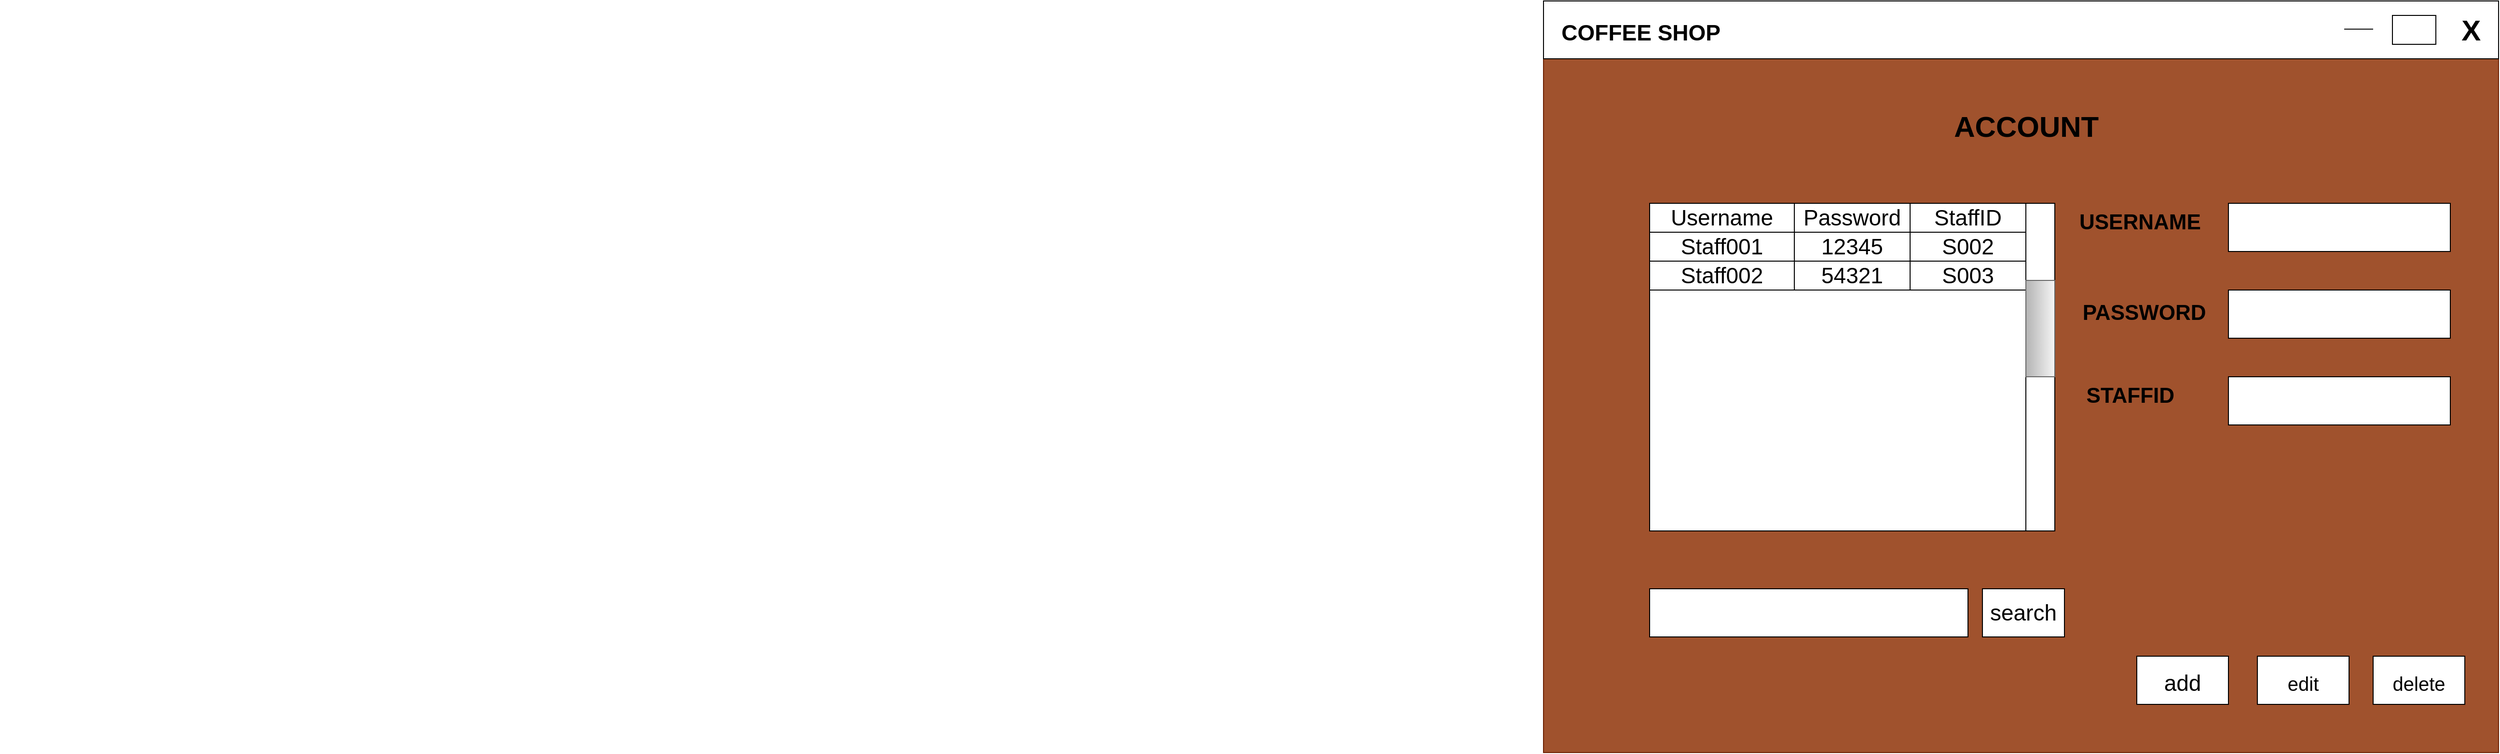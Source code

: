 <mxfile version="17.4.2" type="device"><diagram id="CkBpPxgsLMD_LitA4lk-" name="Page-1"><mxGraphModel dx="3183" dy="927" grid="1" gridSize="10" guides="1" tooltips="1" connect="1" arrows="1" fold="1" page="1" pageScale="1" pageWidth="850" pageHeight="1100" math="0" shadow="0"><root><mxCell id="0"/><mxCell id="1" parent="0"/><mxCell id="9c8AciX3e2njlpiNtvFa-3" value="" style="rounded=0;whiteSpace=wrap;html=1;fillColor=#a0522d;strokeColor=#6D1F00;fontColor=#ffffff;" vertex="1" parent="1"><mxGeometry x="660" y="410" width="990" height="780" as="geometry"/></mxCell><mxCell id="9c8AciX3e2njlpiNtvFa-6" value="" style="rounded=0;whiteSpace=wrap;html=1;" vertex="1" parent="1"><mxGeometry x="770" y="620" width="420" height="340" as="geometry"/></mxCell><mxCell id="9c8AciX3e2njlpiNtvFa-7" value="&lt;b&gt;&amp;nbsp; &amp;nbsp; &amp;nbsp; &amp;nbsp; &amp;nbsp; &amp;nbsp; &amp;nbsp; &amp;nbsp; &amp;nbsp; &amp;nbsp; &amp;nbsp; &amp;nbsp; &amp;nbsp; &amp;nbsp; &amp;nbsp; &amp;nbsp; &amp;nbsp; &amp;nbsp; &amp;nbsp; &amp;nbsp; &amp;nbsp; &amp;nbsp; &amp;nbsp; &amp;nbsp; &amp;nbsp; &amp;nbsp; &amp;nbsp; &amp;nbsp; &amp;nbsp; &amp;nbsp; &amp;nbsp; &amp;nbsp; &amp;nbsp; &amp;nbsp; &amp;nbsp; &amp;nbsp; &amp;nbsp; &amp;nbsp; &amp;nbsp; &amp;nbsp; &amp;nbsp; &amp;nbsp; &amp;nbsp; &amp;nbsp; &amp;nbsp; &amp;nbsp; &amp;nbsp; &amp;nbsp; &amp;nbsp; &amp;nbsp; &amp;nbsp; &amp;nbsp; &amp;nbsp; &amp;nbsp; &amp;nbsp; &amp;nbsp; &amp;nbsp; &amp;nbsp; &amp;nbsp; &amp;nbsp; &amp;nbsp; &amp;nbsp; &amp;nbsp; &amp;nbsp; &amp;nbsp; &amp;nbsp; &amp;nbsp; &amp;nbsp; &amp;nbsp; &amp;nbsp; &amp;nbsp; &amp;nbsp; &amp;nbsp; &amp;nbsp; &amp;nbsp; &amp;nbsp; &amp;nbsp; &amp;nbsp; &amp;nbsp; &amp;nbsp; &amp;nbsp; &amp;nbsp; &amp;nbsp; &amp;nbsp; &amp;nbsp; &amp;nbsp; &amp;nbsp; &amp;nbsp; &amp;nbsp; &amp;nbsp; &amp;nbsp; &amp;nbsp; &amp;nbsp; &amp;nbsp; &amp;nbsp; &amp;nbsp; &amp;nbsp; &amp;nbsp; &amp;nbsp; &amp;nbsp; &amp;nbsp; &amp;nbsp; &amp;nbsp; &amp;nbsp; &amp;nbsp; &amp;nbsp; &amp;nbsp; &amp;nbsp; &amp;nbsp; &amp;nbsp; &amp;nbsp; &amp;nbsp; &amp;nbsp; &amp;nbsp; &amp;nbsp; &amp;nbsp; &amp;nbsp; &amp;nbsp; &amp;nbsp; &amp;nbsp; &amp;nbsp; &amp;nbsp; &amp;nbsp; &amp;nbsp; &amp;nbsp; &amp;nbsp; &amp;nbsp; &amp;nbsp; &amp;nbsp; &amp;nbsp; &amp;nbsp; &amp;nbsp; &amp;nbsp; &amp;nbsp; &amp;nbsp; &amp;nbsp; &amp;nbsp; &amp;nbsp; &amp;nbsp; &amp;nbsp; &amp;nbsp; &amp;nbsp; &amp;nbsp; &amp;nbsp; &amp;nbsp; &amp;nbsp; &amp;nbsp; &amp;nbsp; &amp;nbsp; &amp;nbsp; &amp;nbsp; &amp;nbsp; &amp;nbsp; &amp;nbsp; &amp;nbsp; &amp;nbsp; &amp;nbsp; &amp;nbsp; &amp;nbsp; &lt;font style=&quot;font-size: 30px&quot;&gt;ACCOUNT&lt;/font&gt;&lt;/b&gt;" style="text;html=1;align=center;verticalAlign=middle;resizable=0;points=[];autosize=1;strokeColor=none;fillColor=none;" vertex="1" parent="1"><mxGeometry x="15" y="525" width="1230" height="30" as="geometry"/></mxCell><mxCell id="9c8AciX3e2njlpiNtvFa-8" value="" style="rounded=0;whiteSpace=wrap;html=1;fontSize=30;" vertex="1" parent="1"><mxGeometry x="660" y="410" width="990" height="60" as="geometry"/></mxCell><mxCell id="9c8AciX3e2njlpiNtvFa-9" value="" style="rounded=0;whiteSpace=wrap;html=1;fontSize=30;" vertex="1" parent="1"><mxGeometry x="1160" y="620" width="30" height="340" as="geometry"/></mxCell><mxCell id="9c8AciX3e2njlpiNtvFa-10" value="" style="rounded=0;whiteSpace=wrap;html=1;fontSize=30;" vertex="1" parent="1"><mxGeometry x="770" y="1020" width="330" height="50" as="geometry"/></mxCell><mxCell id="9c8AciX3e2njlpiNtvFa-11" value="" style="rounded=0;whiteSpace=wrap;html=1;fontSize=30;" vertex="1" parent="1"><mxGeometry x="1370" y="620" width="230" height="50" as="geometry"/></mxCell><mxCell id="9c8AciX3e2njlpiNtvFa-13" value="" style="rounded=0;whiteSpace=wrap;html=1;fontSize=30;" vertex="1" parent="1"><mxGeometry x="1370" y="800" width="230" height="50" as="geometry"/></mxCell><mxCell id="9c8AciX3e2njlpiNtvFa-14" value="" style="rounded=0;whiteSpace=wrap;html=1;fontSize=30;" vertex="1" parent="1"><mxGeometry x="1370" y="710" width="230" height="50" as="geometry"/></mxCell><mxCell id="9c8AciX3e2njlpiNtvFa-15" value="&lt;font style=&quot;font-size: 23px&quot;&gt;add&lt;/font&gt;" style="rounded=0;whiteSpace=wrap;html=1;fontSize=30;" vertex="1" parent="1"><mxGeometry x="1275" y="1090" width="95" height="50" as="geometry"/></mxCell><mxCell id="9c8AciX3e2njlpiNtvFa-16" value="&lt;font style=&quot;font-size: 20px&quot;&gt;edit&lt;/font&gt;" style="rounded=0;whiteSpace=wrap;html=1;fontSize=30;" vertex="1" parent="1"><mxGeometry x="1400" y="1090" width="95" height="50" as="geometry"/></mxCell><mxCell id="9c8AciX3e2njlpiNtvFa-17" value="&lt;font style=&quot;font-size: 20px&quot;&gt;delete&lt;/font&gt;" style="rounded=0;whiteSpace=wrap;html=1;fontSize=30;" vertex="1" parent="1"><mxGeometry x="1520" y="1090" width="95" height="50" as="geometry"/></mxCell><mxCell id="9c8AciX3e2njlpiNtvFa-18" value="&lt;font style=&quot;font-size: 23px&quot;&gt;&lt;b&gt;&amp;nbsp; &amp;nbsp; &amp;nbsp; &amp;nbsp; &amp;nbsp; &amp;nbsp; &amp;nbsp; &amp;nbsp; &amp;nbsp; &amp;nbsp; &amp;nbsp; &amp;nbsp; &amp;nbsp; &amp;nbsp; &amp;nbsp; &amp;nbsp; &amp;nbsp; &amp;nbsp; &amp;nbsp; &amp;nbsp; &amp;nbsp; &amp;nbsp; COFFEE SHOP&lt;/b&gt;&lt;/font&gt;" style="text;html=1;align=center;verticalAlign=middle;resizable=0;points=[];autosize=1;strokeColor=none;fillColor=none;fontSize=30;" vertex="1" parent="1"><mxGeometry x="390" y="420" width="460" height="40" as="geometry"/></mxCell><mxCell id="9c8AciX3e2njlpiNtvFa-20" value="Username" style="rounded=0;whiteSpace=wrap;html=1;fontSize=23;" vertex="1" parent="1"><mxGeometry x="770" y="620" width="150" height="30" as="geometry"/></mxCell><mxCell id="9c8AciX3e2njlpiNtvFa-23" value="Password" style="rounded=0;whiteSpace=wrap;html=1;fontSize=23;" vertex="1" parent="1"><mxGeometry x="920" y="620" width="120" height="30" as="geometry"/></mxCell><mxCell id="9c8AciX3e2njlpiNtvFa-24" value="StaffID" style="rounded=0;whiteSpace=wrap;html=1;fontSize=23;" vertex="1" parent="1"><mxGeometry x="1040" y="620" width="120" height="30" as="geometry"/></mxCell><mxCell id="9c8AciX3e2njlpiNtvFa-25" value="Staff001" style="rounded=0;whiteSpace=wrap;html=1;fontSize=23;" vertex="1" parent="1"><mxGeometry x="770" y="650" width="150" height="30" as="geometry"/></mxCell><mxCell id="9c8AciX3e2njlpiNtvFa-26" value="12345" style="rounded=0;whiteSpace=wrap;html=1;fontSize=23;" vertex="1" parent="1"><mxGeometry x="920" y="650" width="120" height="30" as="geometry"/></mxCell><mxCell id="9c8AciX3e2njlpiNtvFa-27" value="S002" style="rounded=0;whiteSpace=wrap;html=1;fontSize=23;" vertex="1" parent="1"><mxGeometry x="1040" y="650" width="120" height="30" as="geometry"/></mxCell><mxCell id="9c8AciX3e2njlpiNtvFa-28" value="Staff002" style="rounded=0;whiteSpace=wrap;html=1;fontSize=23;" vertex="1" parent="1"><mxGeometry x="770" y="680" width="150" height="30" as="geometry"/></mxCell><mxCell id="9c8AciX3e2njlpiNtvFa-29" value="54321" style="rounded=0;whiteSpace=wrap;html=1;fontSize=23;" vertex="1" parent="1"><mxGeometry x="920" y="680" width="120" height="30" as="geometry"/></mxCell><mxCell id="9c8AciX3e2njlpiNtvFa-30" value="S003" style="rounded=0;whiteSpace=wrap;html=1;fontSize=23;" vertex="1" parent="1"><mxGeometry x="1040" y="680" width="120" height="30" as="geometry"/></mxCell><mxCell id="9c8AciX3e2njlpiNtvFa-31" value="search" style="rounded=0;whiteSpace=wrap;html=1;fontSize=23;" vertex="1" parent="1"><mxGeometry x="1115" y="1020" width="85" height="50" as="geometry"/></mxCell><mxCell id="9c8AciX3e2njlpiNtvFa-33" value="&amp;nbsp; &amp;nbsp; &amp;nbsp; &amp;nbsp; &amp;nbsp; &amp;nbsp; &amp;nbsp; &amp;nbsp; &amp;nbsp; &amp;nbsp; &amp;nbsp; &amp;nbsp; &amp;nbsp; &amp;nbsp; &amp;nbsp; &amp;nbsp; &amp;nbsp; &amp;nbsp; &amp;nbsp; &amp;nbsp; &amp;nbsp; &amp;nbsp; &amp;nbsp; &amp;nbsp; &amp;nbsp; &amp;nbsp; &amp;nbsp; &amp;nbsp; &amp;nbsp; &amp;nbsp; &amp;nbsp; &amp;nbsp; &amp;nbsp; &amp;nbsp; &amp;nbsp; &amp;nbsp; &amp;nbsp; &amp;nbsp; &amp;nbsp; &amp;nbsp; &amp;nbsp; &amp;nbsp; &amp;nbsp; &amp;nbsp; &amp;nbsp; &amp;nbsp; &amp;nbsp; &amp;nbsp; &amp;nbsp; &amp;nbsp; &amp;nbsp; &amp;nbsp; &amp;nbsp; &amp;nbsp; &amp;nbsp; &amp;nbsp; &amp;nbsp; &amp;nbsp; &amp;nbsp; &amp;nbsp; &amp;nbsp; &amp;nbsp; &amp;nbsp; &amp;nbsp; &amp;nbsp; &amp;nbsp; &amp;nbsp; &amp;nbsp; &amp;nbsp; &amp;nbsp; &amp;nbsp; &amp;nbsp; &amp;nbsp; &amp;nbsp; &amp;nbsp; &amp;nbsp; &amp;nbsp; &amp;nbsp; &amp;nbsp; &amp;nbsp; &amp;nbsp; &amp;nbsp; &amp;nbsp; &amp;nbsp; &amp;nbsp; &amp;nbsp; &amp;nbsp; &amp;nbsp; &amp;nbsp; &amp;nbsp; &amp;nbsp; &amp;nbsp; &amp;nbsp; &amp;nbsp; &amp;nbsp; &amp;nbsp; &amp;nbsp; &amp;nbsp; &amp;nbsp; &amp;nbsp; &amp;nbsp; &amp;nbsp; &amp;nbsp; &amp;nbsp; &amp;nbsp; &amp;nbsp; &amp;nbsp; &amp;nbsp; &amp;nbsp; &amp;nbsp; &amp;nbsp; &amp;nbsp; &amp;nbsp; &amp;nbsp; &amp;nbsp; &amp;nbsp; &amp;nbsp; &amp;nbsp; &amp;nbsp; &amp;nbsp; &amp;nbsp; &amp;nbsp; &lt;b&gt;&lt;font style=&quot;font-size: 22px&quot;&gt;USERNAME&lt;/font&gt;&lt;/b&gt;" style="text;html=1;align=center;verticalAlign=middle;resizable=0;points=[];autosize=1;strokeColor=none;fillColor=none;fontSize=20;" vertex="1" parent="1"><mxGeometry x="-150" y="625" width="1500" height="30" as="geometry"/></mxCell><mxCell id="9c8AciX3e2njlpiNtvFa-35" value="&amp;nbsp; &amp;nbsp; &amp;nbsp; &amp;nbsp; &amp;nbsp; &amp;nbsp; &amp;nbsp; &amp;nbsp; &amp;nbsp; &amp;nbsp; &amp;nbsp; &amp;nbsp; &amp;nbsp; &amp;nbsp; &amp;nbsp; &amp;nbsp; &amp;nbsp; &amp;nbsp; &amp;nbsp; &amp;nbsp; &amp;nbsp; &amp;nbsp; &amp;nbsp; &amp;nbsp; &amp;nbsp; &amp;nbsp; &amp;nbsp; &amp;nbsp; &amp;nbsp; &amp;nbsp; &amp;nbsp; &amp;nbsp; &amp;nbsp; &amp;nbsp; &amp;nbsp; &amp;nbsp; &amp;nbsp; &amp;nbsp; &amp;nbsp; &amp;nbsp; &amp;nbsp; &amp;nbsp; &amp;nbsp; &amp;nbsp; &amp;nbsp; &amp;nbsp; &amp;nbsp; &amp;nbsp; &amp;nbsp; &amp;nbsp; &amp;nbsp; &amp;nbsp; &amp;nbsp; &amp;nbsp; &amp;nbsp; &amp;nbsp; &amp;nbsp; &amp;nbsp; &amp;nbsp; &amp;nbsp; &amp;nbsp; &amp;nbsp; &amp;nbsp; &amp;nbsp; &amp;nbsp; &amp;nbsp; &amp;nbsp; &amp;nbsp; &amp;nbsp; &amp;nbsp; &amp;nbsp; &amp;nbsp; &amp;nbsp; &amp;nbsp; &amp;nbsp; &amp;nbsp; &amp;nbsp; &amp;nbsp; &amp;nbsp; &amp;nbsp; &amp;nbsp; &amp;nbsp; &amp;nbsp; &amp;nbsp; &amp;nbsp; &amp;nbsp; &amp;nbsp; &amp;nbsp; &amp;nbsp; &amp;nbsp; &amp;nbsp; &amp;nbsp; &amp;nbsp; &amp;nbsp; &amp;nbsp; &amp;nbsp; &amp;nbsp; &amp;nbsp; &amp;nbsp; &amp;nbsp; &amp;nbsp; &amp;nbsp; &amp;nbsp; &amp;nbsp; &amp;nbsp; &amp;nbsp; &amp;nbsp; &amp;nbsp; &amp;nbsp; &amp;nbsp; &amp;nbsp; &lt;br&gt;&amp;nbsp; &amp;nbsp; &amp;nbsp; &amp;nbsp; &amp;nbsp; &amp;nbsp; &amp;nbsp; &amp;nbsp; &amp;nbsp; &amp;nbsp; &amp;nbsp; &amp;nbsp; &amp;nbsp; &amp;nbsp; &amp;nbsp; &amp;nbsp; &amp;nbsp; &amp;nbsp; &amp;nbsp; &amp;nbsp; &amp;nbsp; &amp;nbsp; &amp;nbsp; &amp;nbsp; &amp;nbsp; &amp;nbsp; &amp;nbsp; &amp;nbsp; &amp;nbsp; &amp;nbsp; &amp;nbsp; &amp;nbsp; &amp;nbsp; &amp;nbsp; &amp;nbsp; &amp;nbsp; &amp;nbsp; &amp;nbsp; &amp;nbsp; &amp;nbsp; &amp;nbsp; &amp;nbsp; &amp;nbsp; &amp;nbsp; &amp;nbsp; &amp;nbsp; &amp;nbsp; &amp;nbsp; &amp;nbsp; &amp;nbsp; &amp;nbsp; &amp;nbsp; &amp;nbsp; &amp;nbsp; &amp;nbsp; &amp;nbsp; &amp;nbsp; &amp;nbsp; &amp;nbsp; &amp;nbsp; &amp;nbsp; &amp;nbsp; &amp;nbsp; &amp;nbsp; &amp;nbsp; &amp;nbsp; &amp;nbsp; &amp;nbsp; &amp;nbsp; &amp;nbsp; &amp;nbsp; &amp;nbsp; &amp;nbsp; &amp;nbsp; &amp;nbsp; &amp;nbsp; &amp;nbsp; &amp;nbsp; &amp;nbsp; &amp;nbsp; &amp;nbsp; &amp;nbsp; &amp;nbsp; &amp;nbsp; &amp;nbsp; &amp;nbsp; &amp;nbsp; &amp;nbsp; &amp;nbsp; &amp;nbsp; &amp;nbsp; &amp;nbsp; &amp;nbsp; &amp;nbsp; &amp;nbsp; &amp;nbsp; &amp;nbsp; &amp;nbsp; &amp;nbsp; &amp;nbsp; &amp;nbsp; &amp;nbsp; &amp;nbsp; &amp;nbsp; &amp;nbsp; &amp;nbsp; &amp;nbsp; &amp;nbsp; &amp;nbsp; &amp;nbsp; &lt;b&gt;PASSWORD&lt;/b&gt;" style="text;html=1;align=center;verticalAlign=middle;resizable=0;points=[];autosize=1;strokeColor=none;fillColor=none;fontSize=22;" vertex="1" parent="1"><mxGeometry x="-135" y="690" width="1490" height="60" as="geometry"/></mxCell><mxCell id="9c8AciX3e2njlpiNtvFa-37" value="&amp;nbsp; &amp;nbsp; &amp;nbsp; &amp;nbsp; &amp;nbsp; &amp;nbsp; &amp;nbsp; &amp;nbsp; &amp;nbsp; &amp;nbsp; &amp;nbsp; &amp;nbsp; &amp;nbsp; &amp;nbsp; &amp;nbsp; &amp;nbsp; &amp;nbsp; &amp;nbsp; &amp;nbsp; &amp;nbsp; &amp;nbsp; &amp;nbsp; &amp;nbsp; &amp;nbsp; &amp;nbsp; &amp;nbsp; &amp;nbsp; &amp;nbsp; &amp;nbsp; &amp;nbsp; &amp;nbsp; &amp;nbsp; &amp;nbsp; &amp;nbsp; &amp;nbsp; &amp;nbsp; &amp;nbsp; &amp;nbsp; &amp;nbsp; &amp;nbsp; &amp;nbsp; &amp;nbsp; &amp;nbsp; &amp;nbsp; &amp;nbsp; &amp;nbsp; &amp;nbsp; &amp;nbsp; &amp;nbsp; &amp;nbsp; &amp;nbsp; &amp;nbsp; &amp;nbsp; &amp;nbsp; &amp;nbsp; &amp;nbsp; &amp;nbsp; &amp;nbsp; &amp;nbsp; &amp;nbsp; &amp;nbsp; &amp;nbsp; &amp;nbsp; &amp;nbsp; &amp;nbsp; &amp;nbsp; &amp;nbsp; &amp;nbsp; &amp;nbsp; &amp;nbsp; &amp;nbsp; &amp;nbsp; &amp;nbsp; &amp;nbsp; &amp;nbsp; &amp;nbsp; &amp;nbsp; &amp;nbsp; &amp;nbsp; &amp;nbsp; &amp;nbsp; &amp;nbsp; &amp;nbsp; &amp;nbsp; &amp;nbsp; &amp;nbsp; &amp;nbsp; &amp;nbsp; &amp;nbsp; &amp;nbsp; &amp;nbsp; &amp;nbsp; &amp;nbsp; &amp;nbsp; &amp;nbsp; &amp;nbsp; &amp;nbsp; &amp;nbsp; &amp;nbsp; &amp;nbsp; &amp;nbsp; &amp;nbsp; &amp;nbsp; &amp;nbsp; &amp;nbsp; &amp;nbsp; &lt;b&gt;STAFFID&lt;/b&gt;" style="text;html=1;align=center;verticalAlign=middle;resizable=0;points=[];autosize=1;strokeColor=none;fillColor=none;fontSize=22;" vertex="1" parent="1"><mxGeometry x="-80" y="805" width="1400" height="30" as="geometry"/></mxCell><mxCell id="9c8AciX3e2njlpiNtvFa-38" value="" style="rounded=0;whiteSpace=wrap;html=1;fontSize=22;direction=south;fillColor=#f5f5f5;gradientColor=#b3b3b3;strokeColor=#666666;" vertex="1" parent="1"><mxGeometry x="1160" y="700" width="30" height="100" as="geometry"/></mxCell><mxCell id="9c8AciX3e2njlpiNtvFa-39" value="" style="rounded=0;whiteSpace=wrap;html=1;fontSize=22;" vertex="1" parent="1"><mxGeometry x="1540" y="425" width="45" height="30" as="geometry"/></mxCell><mxCell id="9c8AciX3e2njlpiNtvFa-40" value="&lt;font size=&quot;1&quot;&gt;&lt;b style=&quot;font-size: 30px&quot;&gt;&amp;nbsp; &amp;nbsp; &amp;nbsp; &amp;nbsp; &amp;nbsp; &amp;nbsp; &amp;nbsp; &amp;nbsp; &amp;nbsp; &amp;nbsp; &amp;nbsp; &amp;nbsp; &amp;nbsp; &amp;nbsp; &amp;nbsp; &amp;nbsp; &amp;nbsp; &amp;nbsp; &amp;nbsp; &amp;nbsp; &amp;nbsp; &amp;nbsp; &amp;nbsp; &amp;nbsp; &amp;nbsp; &amp;nbsp; &amp;nbsp; &amp;nbsp; &amp;nbsp; &amp;nbsp; &amp;nbsp; &amp;nbsp; &amp;nbsp; &amp;nbsp; &amp;nbsp; &amp;nbsp; &amp;nbsp; &amp;nbsp; &amp;nbsp; &amp;nbsp; &amp;nbsp; &amp;nbsp; &amp;nbsp; &amp;nbsp; &amp;nbsp; &amp;nbsp; &amp;nbsp; &amp;nbsp; &amp;nbsp; &amp;nbsp; &amp;nbsp; &amp;nbsp; &amp;nbsp; &amp;nbsp; &amp;nbsp; &amp;nbsp; &amp;nbsp; &amp;nbsp; &amp;nbsp; &amp;nbsp; &amp;nbsp; &amp;nbsp; &amp;nbsp; &amp;nbsp; &amp;nbsp; &amp;nbsp; &amp;nbsp; &amp;nbsp; &amp;nbsp; &amp;nbsp; &amp;nbsp; &amp;nbsp; &amp;nbsp; &amp;nbsp; &amp;nbsp; &amp;nbsp; &amp;nbsp; &amp;nbsp; &amp;nbsp; &amp;nbsp; &amp;nbsp; &amp;nbsp; &amp;nbsp; &amp;nbsp; &amp;nbsp; &amp;nbsp; &amp;nbsp; &amp;nbsp; &amp;nbsp; &amp;nbsp; &amp;nbsp; &amp;nbsp; &amp;nbsp; &amp;nbsp; &amp;nbsp; &amp;nbsp; &amp;nbsp; &amp;nbsp; &amp;nbsp; &amp;nbsp; &amp;nbsp; &amp;nbsp; &amp;nbsp; &amp;nbsp; &amp;nbsp; &amp;nbsp; &amp;nbsp; &amp;nbsp; &amp;nbsp; &amp;nbsp; &amp;nbsp; &amp;nbsp; &amp;nbsp; &amp;nbsp; &amp;nbsp; &amp;nbsp; &amp;nbsp; &amp;nbsp; &amp;nbsp; &amp;nbsp; &amp;nbsp; &amp;nbsp; &amp;nbsp; &amp;nbsp; &amp;nbsp; &amp;nbsp; &amp;nbsp; &amp;nbsp; &amp;nbsp; &amp;nbsp; &amp;nbsp; &amp;nbsp; &amp;nbsp; &amp;nbsp; &amp;nbsp; &amp;nbsp; &amp;nbsp; &amp;nbsp; &amp;nbsp; &amp;nbsp; &amp;nbsp; &amp;nbsp; &amp;nbsp; &amp;nbsp; &amp;nbsp; &amp;nbsp; &amp;nbsp; &amp;nbsp; &amp;nbsp; &amp;nbsp; &amp;nbsp; &amp;nbsp; &amp;nbsp;X&lt;/b&gt;&lt;/font&gt;" style="text;html=1;align=center;verticalAlign=middle;resizable=0;points=[];autosize=1;strokeColor=none;fillColor=none;fontSize=22;" vertex="1" parent="1"><mxGeometry x="-940" y="420" width="2580" height="40" as="geometry"/></mxCell><mxCell id="9c8AciX3e2njlpiNtvFa-41" value="" style="endArrow=none;html=1;rounded=0;fontSize=30;strokeColor=#000000;" edge="1" parent="1"><mxGeometry width="50" height="50" relative="1" as="geometry"><mxPoint x="1520" y="439.29" as="sourcePoint"/><mxPoint x="1490" y="439.29" as="targetPoint"/><Array as="points"><mxPoint x="1500" y="439.29"/></Array></mxGeometry></mxCell></root></mxGraphModel></diagram></mxfile>